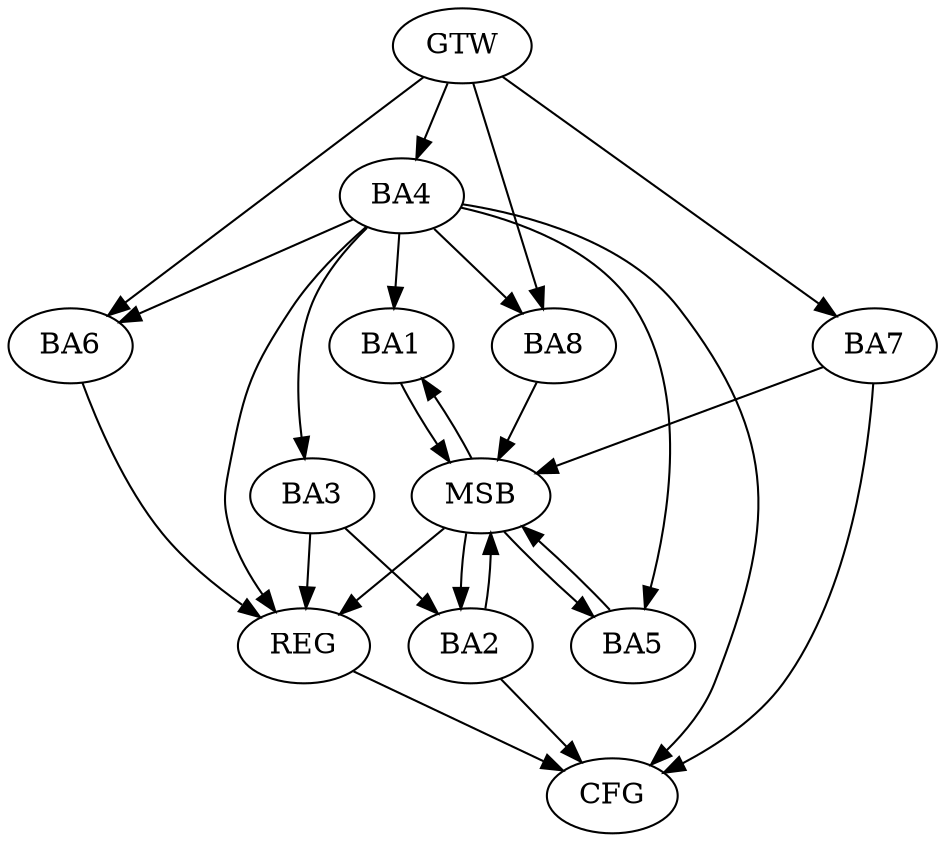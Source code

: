strict digraph G {
  BA1 [ label="BA1" ];
  BA2 [ label="BA2" ];
  BA3 [ label="BA3" ];
  BA4 [ label="BA4" ];
  BA5 [ label="BA5" ];
  BA6 [ label="BA6" ];
  BA7 [ label="BA7" ];
  BA8 [ label="BA8" ];
  GTW [ label="GTW" ];
  REG [ label="REG" ];
  MSB [ label="MSB" ];
  CFG [ label="CFG" ];
  BA3 -> BA2;
  BA4 -> BA3;
  GTW -> BA4;
  GTW -> BA6;
  GTW -> BA7;
  GTW -> BA8;
  BA3 -> REG;
  BA4 -> REG;
  BA6 -> REG;
  BA1 -> MSB;
  MSB -> BA2;
  MSB -> REG;
  BA2 -> MSB;
  MSB -> BA1;
  BA5 -> MSB;
  BA7 -> MSB;
  BA8 -> MSB;
  MSB -> BA5;
  BA2 -> CFG;
  BA4 -> CFG;
  BA7 -> CFG;
  REG -> CFG;
  BA4 -> BA5;
  BA4 -> BA8;
  BA4 -> BA6;
  BA4 -> BA1;
}
